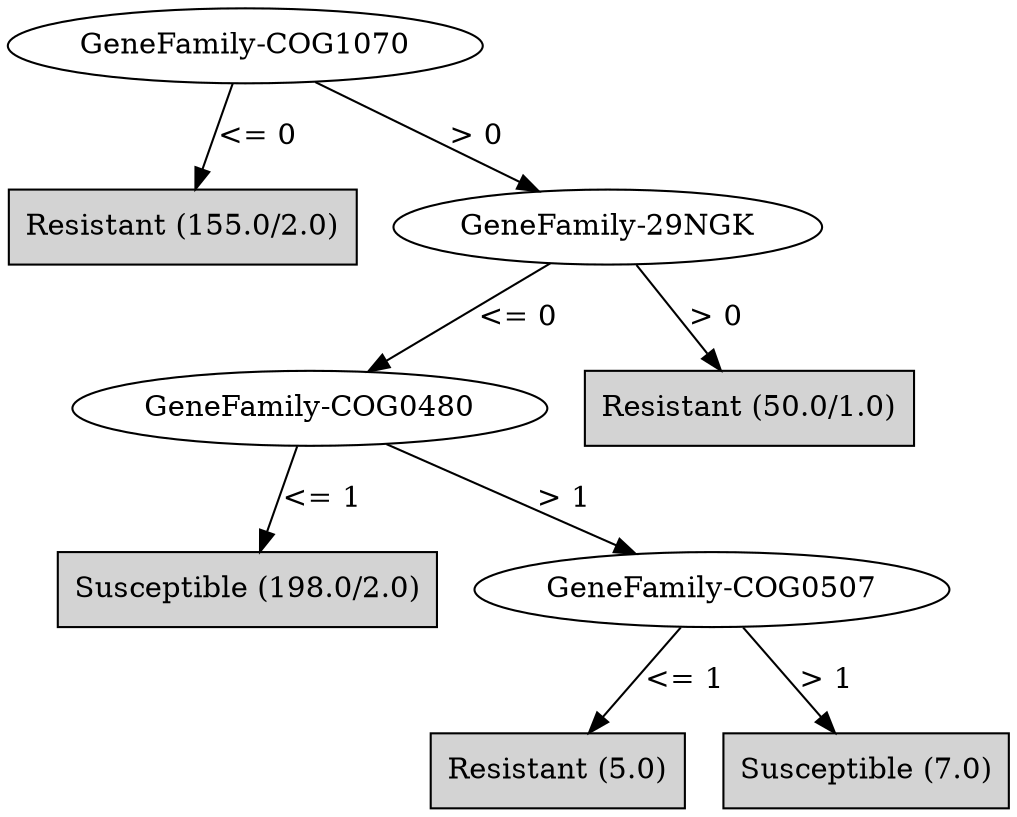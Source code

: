 digraph J48Tree {
N0 [label="GeneFamily-COG1070" ]
N0->N1 [label="<= 0"]
N1 [label="Resistant (155.0/2.0)" shape=box style=filled ]
N0->N2 [label="> 0"]
N2 [label="GeneFamily-29NGK" ]
N2->N3 [label="<= 0"]
N3 [label="GeneFamily-COG0480" ]
N3->N4 [label="<= 1"]
N4 [label="Susceptible (198.0/2.0)" shape=box style=filled ]
N3->N5 [label="> 1"]
N5 [label="GeneFamily-COG0507" ]
N5->N6 [label="<= 1"]
N6 [label="Resistant (5.0)" shape=box style=filled ]
N5->N7 [label="> 1"]
N7 [label="Susceptible (7.0)" shape=box style=filled ]
N2->N8 [label="> 0"]
N8 [label="Resistant (50.0/1.0)" shape=box style=filled ]
}

